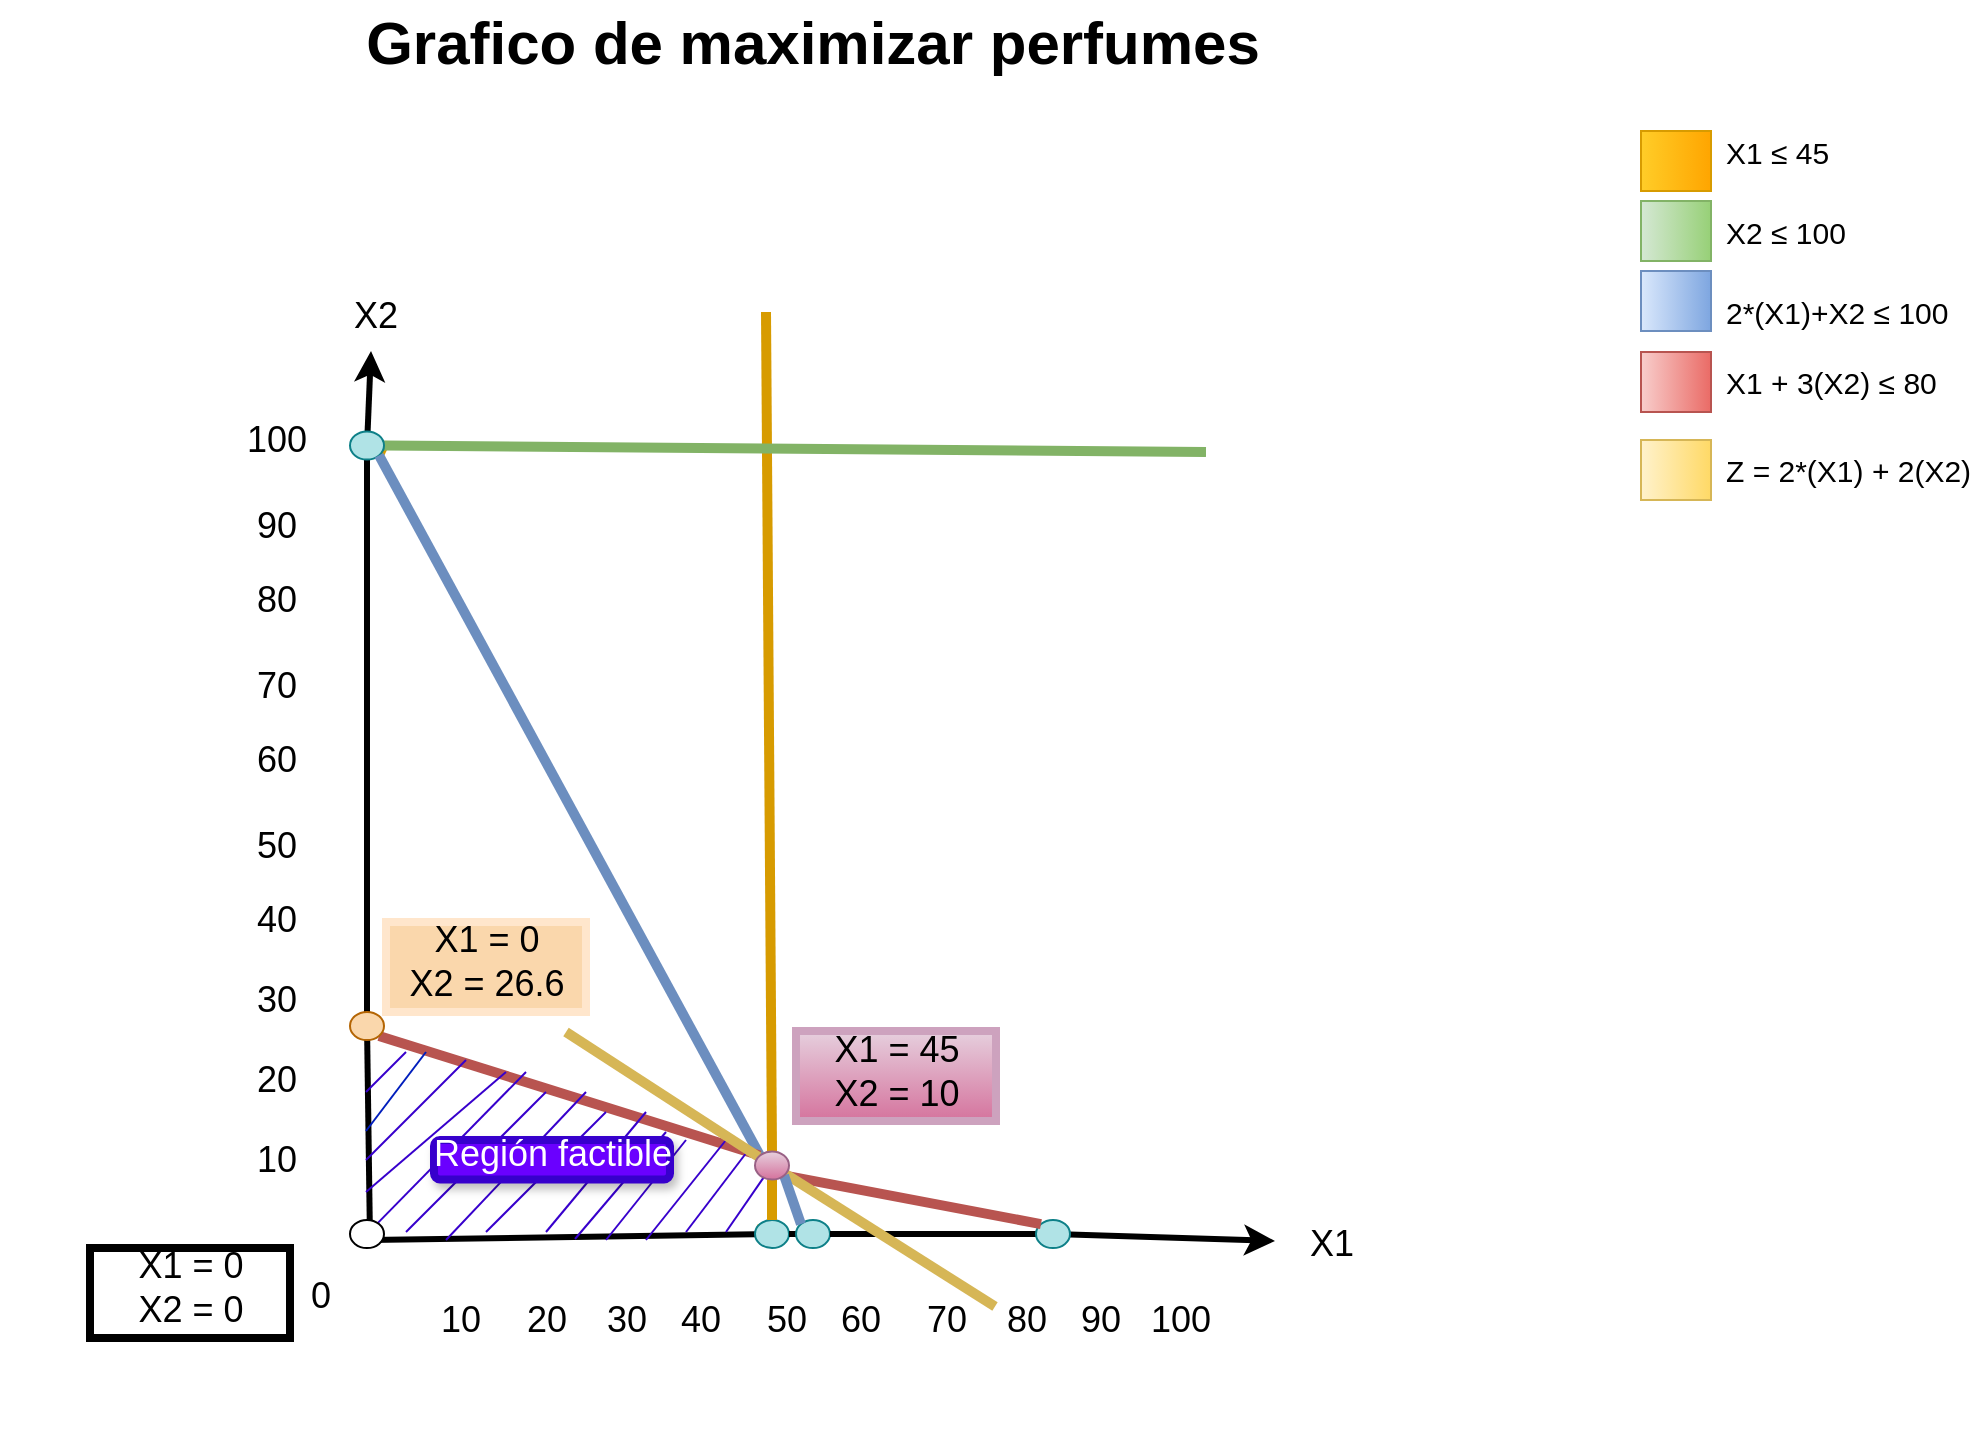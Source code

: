<mxfile version="21.1.1" type="github">
  <diagram id="07fea595-8f29-1299-0266-81d95cde20df" name="Page-1">
    <mxGraphModel dx="-904" dy="-73" grid="1" gridSize="10" guides="1" tooltips="1" connect="1" arrows="1" fold="1" page="1" pageScale="1" pageWidth="1169" pageHeight="827" background="none" math="0" shadow="0">
      <root>
        <mxCell id="0" />
        <mxCell id="1" parent="0" />
        <mxCell id="727" value="" style="edgeStyle=none;html=1;fontColor=#000000;strokeWidth=3;strokeColor=#000000;startArrow=none;" parent="1" source="Sir0Li-0Dpy--8XOf5-H-782" edge="1">
          <mxGeometry width="100" height="100" relative="1" as="geometry">
            <mxPoint x="2622" y="1474" as="sourcePoint" />
            <mxPoint x="2622.5" y="1029.5" as="targetPoint" />
          </mxGeometry>
        </mxCell>
        <mxCell id="734" value="" style="edgeStyle=none;html=1;fontColor=#000000;strokeWidth=3;strokeColor=#000000;startArrow=none;" parent="1" source="Sir0Li-0Dpy--8XOf5-H-796" edge="1">
          <mxGeometry width="100" height="100" relative="1" as="geometry">
            <mxPoint x="2622" y="1474" as="sourcePoint" />
            <mxPoint x="3074.5" y="1474.5" as="targetPoint" />
          </mxGeometry>
        </mxCell>
        <mxCell id="735" value="X1" style="text;spacingTop=-5;html=1;fontSize=18;fontStyle=0;points=[];strokeColor=none;" parent="1" vertex="1">
          <mxGeometry x="3090" y="1464" width="40" height="20" as="geometry" />
        </mxCell>
        <mxCell id="739" value="" style="whiteSpace=wrap;fillColor=#dae8fc;gradientColor=#7ea6e0;gradientDirection=east;strokeColor=#6c8ebf;html=1;" parent="1" vertex="1">
          <mxGeometry x="3257.5" y="989.5" width="35.0" height="30.0" as="geometry" />
        </mxCell>
        <mxCell id="740" value="" style="whiteSpace=wrap;fillColor=#d5e8d4;gradientColor=#97d077;gradientDirection=east;strokeColor=#82b366;html=1;" parent="1" vertex="1">
          <mxGeometry x="3257.5" y="954.5" width="35.0" height="30.0" as="geometry" />
        </mxCell>
        <mxCell id="742" value="X1 ≤ 45" style="text;spacingTop=-5;html=1;points=[];fontSize=15;" parent="1" vertex="1">
          <mxGeometry x="3297.5" y="919.5" width="80" height="20" as="geometry" />
        </mxCell>
        <mxCell id="743" value="X2 ≤ 100" style="text;spacingTop=-5;html=1;points=[];fontSize=15;" parent="1" vertex="1">
          <mxGeometry x="3297.5" y="959.5" width="80" height="20" as="geometry" />
        </mxCell>
        <mxCell id="744" value="2*(X1)+X2 ≤ 100" style="text;spacingTop=-5;html=1;points=[];fontSize=15;" parent="1" vertex="1">
          <mxGeometry x="3297.5" y="999.5" width="80" height="20" as="geometry" />
        </mxCell>
        <mxCell id="745" value="X2" style="text;spacingTop=-5;html=1;fontSize=18;fontStyle=0;points=[]" parent="1" vertex="1">
          <mxGeometry x="2612" y="999.5" width="80" height="20" as="geometry" />
        </mxCell>
        <mxCell id="746" value="0" style="text;spacingTop=-5;align=center;verticalAlign=middle;fontStyle=0;html=1;fontSize=18;points=[]" parent="1" vertex="1">
          <mxGeometry x="2582" y="1439.5" width="30" height="130.0" as="geometry" />
        </mxCell>
        <mxCell id="747" value="10" style="text;spacingTop=-5;align=center;verticalAlign=middle;fontStyle=0;html=1;fontSize=18;points=[]" parent="1" vertex="1">
          <mxGeometry x="2560" y="1409.5" width="30" height="54.5" as="geometry" />
        </mxCell>
        <mxCell id="749" value="Grafico de maximizar perfumes" style="text;spacingTop=-5;align=center;verticalAlign=middle;fontSize=30;fontStyle=1;html=1;points=[]" parent="1" vertex="1">
          <mxGeometry x="2437.5" y="854.5" width="810" height="45" as="geometry" />
        </mxCell>
        <mxCell id="Sir0Li-0Dpy--8XOf5-H-752" value="20" style="text;spacingTop=-5;align=center;verticalAlign=middle;fontStyle=0;html=1;fontSize=18;points=[]" parent="1" vertex="1">
          <mxGeometry x="2560" y="1369.5" width="30" height="54.5" as="geometry" />
        </mxCell>
        <mxCell id="Sir0Li-0Dpy--8XOf5-H-753" value="30" style="text;spacingTop=-5;align=center;verticalAlign=middle;fontStyle=0;html=1;fontSize=18;points=[]" parent="1" vertex="1">
          <mxGeometry x="2560" y="1329.5" width="30" height="54.5" as="geometry" />
        </mxCell>
        <mxCell id="Sir0Li-0Dpy--8XOf5-H-754" value="40" style="text;spacingTop=-5;align=center;verticalAlign=middle;fontStyle=0;html=1;fontSize=18;points=[]" parent="1" vertex="1">
          <mxGeometry x="2560" y="1289.5" width="30" height="54.5" as="geometry" />
        </mxCell>
        <mxCell id="Sir0Li-0Dpy--8XOf5-H-755" value="50" style="text;spacingTop=-5;align=center;verticalAlign=middle;fontStyle=0;html=1;fontSize=18;points=[]" parent="1" vertex="1">
          <mxGeometry x="2560" y="1251.75" width="30" height="54.5" as="geometry" />
        </mxCell>
        <mxCell id="Sir0Li-0Dpy--8XOf5-H-756" value="60" style="text;spacingTop=-5;align=center;verticalAlign=middle;fontStyle=0;html=1;fontSize=18;points=[]" parent="1" vertex="1">
          <mxGeometry x="2560" y="1209.5" width="30" height="54.5" as="geometry" />
        </mxCell>
        <mxCell id="Sir0Li-0Dpy--8XOf5-H-757" value="70" style="text;spacingTop=-5;align=center;verticalAlign=middle;fontStyle=0;html=1;fontSize=18;points=[]" parent="1" vertex="1">
          <mxGeometry x="2560" y="1171.75" width="30" height="54.5" as="geometry" />
        </mxCell>
        <mxCell id="Sir0Li-0Dpy--8XOf5-H-758" value="80" style="text;spacingTop=-5;align=center;verticalAlign=middle;fontStyle=0;html=1;fontSize=18;points=[]" parent="1" vertex="1">
          <mxGeometry x="2560" y="1129.5" width="30" height="54.5" as="geometry" />
        </mxCell>
        <mxCell id="Sir0Li-0Dpy--8XOf5-H-759" value="90" style="text;spacingTop=-5;align=center;verticalAlign=middle;fontStyle=0;html=1;fontSize=18;points=[]" parent="1" vertex="1">
          <mxGeometry x="2560" y="1092.5" width="30" height="54.5" as="geometry" />
        </mxCell>
        <mxCell id="Sir0Li-0Dpy--8XOf5-H-760" value="100" style="text;spacingTop=-5;align=center;verticalAlign=middle;fontStyle=0;html=1;fontSize=18;points=[]" parent="1" vertex="1">
          <mxGeometry x="2560" y="1049.5" width="30" height="54.5" as="geometry" />
        </mxCell>
        <mxCell id="Sir0Li-0Dpy--8XOf5-H-762" value="10" style="text;spacingTop=-5;align=center;verticalAlign=middle;fontStyle=0;html=1;fontSize=18;points=[]" parent="1" vertex="1">
          <mxGeometry x="2652" y="1489.5" width="30" height="54.5" as="geometry" />
        </mxCell>
        <mxCell id="Sir0Li-0Dpy--8XOf5-H-763" value="20" style="text;spacingTop=-5;align=center;verticalAlign=middle;fontStyle=0;html=1;fontSize=18;points=[]" parent="1" vertex="1">
          <mxGeometry x="2694.5" y="1489.5" width="30" height="54.5" as="geometry" />
        </mxCell>
        <mxCell id="Sir0Li-0Dpy--8XOf5-H-764" value="30" style="text;spacingTop=-5;align=center;verticalAlign=middle;fontStyle=0;html=1;fontSize=18;points=[]" parent="1" vertex="1">
          <mxGeometry x="2734.5" y="1489.5" width="30" height="54.5" as="geometry" />
        </mxCell>
        <mxCell id="Sir0Li-0Dpy--8XOf5-H-765" value="50" style="text;spacingTop=-5;align=center;verticalAlign=middle;fontStyle=0;html=1;fontSize=18;points=[]" parent="1" vertex="1">
          <mxGeometry x="2814.5" y="1489.5" width="30" height="54.5" as="geometry" />
        </mxCell>
        <mxCell id="Sir0Li-0Dpy--8XOf5-H-766" value="40" style="text;spacingTop=-5;align=center;verticalAlign=middle;fontStyle=0;html=1;fontSize=18;points=[]" parent="1" vertex="1">
          <mxGeometry x="2772" y="1489.5" width="30" height="54.5" as="geometry" />
        </mxCell>
        <mxCell id="Sir0Li-0Dpy--8XOf5-H-767" value="60" style="text;spacingTop=-5;align=center;verticalAlign=middle;fontStyle=0;html=1;fontSize=18;points=[]" parent="1" vertex="1">
          <mxGeometry x="2852" y="1489.5" width="30" height="54.5" as="geometry" />
        </mxCell>
        <mxCell id="Sir0Li-0Dpy--8XOf5-H-768" value="70" style="text;spacingTop=-5;align=center;verticalAlign=middle;fontStyle=0;html=1;fontSize=18;points=[]" parent="1" vertex="1">
          <mxGeometry x="2894.5" y="1489.5" width="30" height="54.5" as="geometry" />
        </mxCell>
        <mxCell id="Sir0Li-0Dpy--8XOf5-H-769" value="80" style="text;spacingTop=-5;align=center;verticalAlign=middle;fontStyle=0;html=1;fontSize=18;points=[]" parent="1" vertex="1">
          <mxGeometry x="2934.5" y="1489.5" width="30" height="54.5" as="geometry" />
        </mxCell>
        <mxCell id="Sir0Li-0Dpy--8XOf5-H-770" value="90" style="text;spacingTop=-5;align=center;verticalAlign=middle;fontStyle=0;html=1;fontSize=18;points=[]" parent="1" vertex="1">
          <mxGeometry x="2972" y="1489.5" width="30" height="54.5" as="geometry" />
        </mxCell>
        <mxCell id="Sir0Li-0Dpy--8XOf5-H-771" value="100" style="text;spacingTop=-5;align=center;verticalAlign=middle;fontStyle=0;html=1;fontSize=18;points=[]" parent="1" vertex="1">
          <mxGeometry x="3012" y="1489.5" width="30" height="54.5" as="geometry" />
        </mxCell>
        <mxCell id="Sir0Li-0Dpy--8XOf5-H-772" value="" style="endArrow=none;html=1;strokeWidth=5;rounded=0;fillColor=#ffcd28;gradientColor=#ffa500;strokeColor=#d79b00;startArrow=none;exitX=0.5;exitY=0;exitDx=0;exitDy=0;" parent="1" source="Sir0Li-0Dpy--8XOf5-H-800" edge="1">
          <mxGeometry width="50" height="50" relative="1" as="geometry">
            <mxPoint x="2823" y="1460" as="sourcePoint" />
            <mxPoint x="2820" y="1010" as="targetPoint" />
          </mxGeometry>
        </mxCell>
        <mxCell id="Sir0Li-0Dpy--8XOf5-H-775" value="" style="edgeStyle=none;html=1;fontColor=#000000;strokeWidth=3;strokeColor=#000000;endArrow=none;" parent="1" target="Sir0Li-0Dpy--8XOf5-H-774" edge="1">
          <mxGeometry width="100" height="100" relative="1" as="geometry">
            <mxPoint x="2622" y="1474" as="sourcePoint" />
            <mxPoint x="3074.5" y="1474.5" as="targetPoint" />
          </mxGeometry>
        </mxCell>
        <mxCell id="Sir0Li-0Dpy--8XOf5-H-776" value="" style="endArrow=none;html=1;strokeWidth=5;rounded=0;fillColor=#ffcd28;gradientColor=#ffa500;strokeColor=#d79b00;" parent="1" target="Sir0Li-0Dpy--8XOf5-H-774" edge="1">
          <mxGeometry width="50" height="50" relative="1" as="geometry">
            <mxPoint x="2820" y="1470" as="sourcePoint" />
            <mxPoint x="2820" y="1010" as="targetPoint" />
          </mxGeometry>
        </mxCell>
        <mxCell id="Sir0Li-0Dpy--8XOf5-H-774" value="" style="ellipse;whiteSpace=wrap;html=1;fillColor=#b0e3e6;strokeColor=#0e8088;" parent="1" vertex="1">
          <mxGeometry x="2814.5" y="1464" width="17" height="14" as="geometry" />
        </mxCell>
        <mxCell id="Sir0Li-0Dpy--8XOf5-H-777" value="" style="whiteSpace=wrap;fillColor=#ffcd28;gradientColor=#ffa500;gradientDirection=east;strokeColor=#d79b00;html=1;" parent="1" vertex="1">
          <mxGeometry x="3257.5" y="919.5" width="35.0" height="30.0" as="geometry" />
        </mxCell>
        <mxCell id="Sir0Li-0Dpy--8XOf5-H-779" value="" style="whiteSpace=wrap;fillColor=#f8cecc;gradientColor=#ea6b66;gradientDirection=east;strokeColor=#b85450;html=1;" parent="1" vertex="1">
          <mxGeometry x="3257.5" y="1030" width="35.0" height="30.0" as="geometry" />
        </mxCell>
        <mxCell id="Sir0Li-0Dpy--8XOf5-H-780" value="X1 + 3(X2) ≤ 80" style="text;spacingTop=-5;html=1;points=[];fontSize=15;" parent="1" vertex="1">
          <mxGeometry x="3297.5" y="1035" width="80" height="20" as="geometry" />
        </mxCell>
        <mxCell id="Sir0Li-0Dpy--8XOf5-H-781" value="" style="endArrow=none;html=1;strokeWidth=5;rounded=0;fillColor=#ffcd28;gradientColor=#ffa500;strokeColor=#d79b00;startArrow=none;" parent="1" source="Sir0Li-0Dpy--8XOf5-H-782" edge="1">
          <mxGeometry width="50" height="50" relative="1" as="geometry">
            <mxPoint x="3040" y="1080" as="sourcePoint" />
            <mxPoint x="2630" y="1080" as="targetPoint" />
          </mxGeometry>
        </mxCell>
        <mxCell id="Sir0Li-0Dpy--8XOf5-H-783" value="" style="endArrow=none;html=1;strokeWidth=5;rounded=0;fillColor=#d5e8d4;gradientColor=#97d077;strokeColor=#82b366;startArrow=none;" parent="1" target="Sir0Li-0Dpy--8XOf5-H-782" edge="1">
          <mxGeometry width="50" height="50" relative="1" as="geometry">
            <mxPoint x="3040" y="1080" as="sourcePoint" />
            <mxPoint x="2630" y="1080" as="targetPoint" />
          </mxGeometry>
        </mxCell>
        <mxCell id="Sir0Li-0Dpy--8XOf5-H-784" value="" style="edgeStyle=none;html=1;fontColor=#000000;strokeWidth=3;strokeColor=#000000;endArrow=none;startArrow=none;" parent="1" source="Sir0Li-0Dpy--8XOf5-H-794" target="Sir0Li-0Dpy--8XOf5-H-782" edge="1">
          <mxGeometry width="100" height="100" relative="1" as="geometry">
            <mxPoint x="2622" y="1474" as="sourcePoint" />
            <mxPoint x="2622.5" y="1029.5" as="targetPoint" />
          </mxGeometry>
        </mxCell>
        <mxCell id="Sir0Li-0Dpy--8XOf5-H-782" value="" style="ellipse;whiteSpace=wrap;html=1;fillColor=#b0e3e6;strokeColor=#0e8088;" parent="1" vertex="1">
          <mxGeometry x="2612" y="1069.75" width="17" height="14" as="geometry" />
        </mxCell>
        <mxCell id="Sir0Li-0Dpy--8XOf5-H-785" value="" style="endArrow=none;html=1;strokeWidth=5;rounded=0;fillColor=#dae8fc;gradientColor=#7ea6e0;strokeColor=#6c8ebf;startArrow=none;entryX=1;entryY=1;entryDx=0;entryDy=0;exitX=0;exitY=0;exitDx=0;exitDy=0;" parent="1" source="Sir0Li-0Dpy--8XOf5-H-800" target="Sir0Li-0Dpy--8XOf5-H-782" edge="1">
          <mxGeometry width="50" height="50" relative="1" as="geometry">
            <mxPoint x="2840" y="1470" as="sourcePoint" />
            <mxPoint x="2639" y="1087" as="targetPoint" />
          </mxGeometry>
        </mxCell>
        <mxCell id="Sir0Li-0Dpy--8XOf5-H-787" value="" style="edgeStyle=none;html=1;fontColor=#000000;strokeWidth=3;strokeColor=#000000;startArrow=none;endArrow=none;" parent="1" source="Sir0Li-0Dpy--8XOf5-H-774" target="Sir0Li-0Dpy--8XOf5-H-786" edge="1">
          <mxGeometry width="100" height="100" relative="1" as="geometry">
            <mxPoint x="2831" y="1471" as="sourcePoint" />
            <mxPoint x="3074.5" y="1474.5" as="targetPoint" />
          </mxGeometry>
        </mxCell>
        <mxCell id="Sir0Li-0Dpy--8XOf5-H-786" value="" style="ellipse;whiteSpace=wrap;html=1;fillColor=#b0e3e6;strokeColor=#0e8088;" parent="1" vertex="1">
          <mxGeometry x="2835" y="1464" width="17" height="14" as="geometry" />
        </mxCell>
        <mxCell id="Sir0Li-0Dpy--8XOf5-H-788" value="" style="endArrow=none;html=1;strokeWidth=5;rounded=0;fillColor=#f8cecc;gradientColor=#ea6b66;strokeColor=#b85450;startArrow=none;entryX=1;entryY=1;entryDx=0;entryDy=0;exitX=0;exitY=0;exitDx=0;exitDy=0;" parent="1" source="Sir0Li-0Dpy--8XOf5-H-800" target="Sir0Li-0Dpy--8XOf5-H-794" edge="1">
          <mxGeometry width="50" height="50" relative="1" as="geometry">
            <mxPoint x="2960" y="1460" as="sourcePoint" />
            <mxPoint x="2650" y="1400" as="targetPoint" />
          </mxGeometry>
        </mxCell>
        <mxCell id="Sir0Li-0Dpy--8XOf5-H-795" value="" style="edgeStyle=none;html=1;fontColor=#000000;strokeWidth=3;strokeColor=#000000;endArrow=none;" parent="1" target="Sir0Li-0Dpy--8XOf5-H-794" edge="1">
          <mxGeometry width="100" height="100" relative="1" as="geometry">
            <mxPoint x="2622" y="1474" as="sourcePoint" />
            <mxPoint x="2621" y="1084" as="targetPoint" />
          </mxGeometry>
        </mxCell>
        <mxCell id="Sir0Li-0Dpy--8XOf5-H-794" value="" style="ellipse;whiteSpace=wrap;html=1;fillColor=#fad7ac;strokeColor=#b46504;" parent="1" vertex="1">
          <mxGeometry x="2612" y="1360" width="17" height="14" as="geometry" />
        </mxCell>
        <mxCell id="Sir0Li-0Dpy--8XOf5-H-797" value="" style="edgeStyle=none;html=1;fontColor=#000000;strokeWidth=3;strokeColor=#000000;startArrow=none;endArrow=none;" parent="1" source="Sir0Li-0Dpy--8XOf5-H-786" target="Sir0Li-0Dpy--8XOf5-H-796" edge="1">
          <mxGeometry width="100" height="100" relative="1" as="geometry">
            <mxPoint x="2852" y="1471" as="sourcePoint" />
            <mxPoint x="3074.5" y="1474.5" as="targetPoint" />
          </mxGeometry>
        </mxCell>
        <mxCell id="Sir0Li-0Dpy--8XOf5-H-796" value="" style="ellipse;whiteSpace=wrap;html=1;fillColor=#b0e3e6;strokeColor=#0e8088;" parent="1" vertex="1">
          <mxGeometry x="2955" y="1464" width="17" height="14" as="geometry" />
        </mxCell>
        <mxCell id="Sir0Li-0Dpy--8XOf5-H-801" value="" style="endArrow=none;html=1;strokeWidth=5;rounded=0;fillColor=#f8cecc;gradientColor=#ea6b66;strokeColor=#b85450;startArrow=none;entryX=1;entryY=1;entryDx=0;entryDy=0;exitX=0;exitY=0;exitDx=0;exitDy=0;" parent="1" source="Sir0Li-0Dpy--8XOf5-H-796" target="Sir0Li-0Dpy--8XOf5-H-800" edge="1">
          <mxGeometry width="50" height="50" relative="1" as="geometry">
            <mxPoint x="2957" y="1466" as="sourcePoint" />
            <mxPoint x="2627" y="1372" as="targetPoint" />
          </mxGeometry>
        </mxCell>
        <mxCell id="Sir0Li-0Dpy--8XOf5-H-806" value="" style="endArrow=none;html=1;rounded=0;fillColor=#6a00ff;strokeColor=#3700CC;" parent="1" edge="1">
          <mxGeometry width="50" height="50" relative="1" as="geometry">
            <mxPoint x="2620" y="1434" as="sourcePoint" />
            <mxPoint x="2670" y="1384" as="targetPoint" />
          </mxGeometry>
        </mxCell>
        <mxCell id="Sir0Li-0Dpy--8XOf5-H-807" value="" style="endArrow=none;html=1;rounded=0;fillColor=#6a00ff;strokeColor=#3700CC;" parent="1" edge="1">
          <mxGeometry width="50" height="50" relative="1" as="geometry">
            <mxPoint x="2620" y="1450" as="sourcePoint" />
            <mxPoint x="2690" y="1390" as="targetPoint" />
          </mxGeometry>
        </mxCell>
        <mxCell id="Sir0Li-0Dpy--8XOf5-H-808" value="" style="endArrow=none;html=1;rounded=0;fillColor=#6a00ff;strokeColor=#3700CC;startArrow=none;" parent="1" source="Sir0Li-0Dpy--8XOf5-H-834" edge="1">
          <mxGeometry width="50" height="50" relative="1" as="geometry">
            <mxPoint x="2620" y="1470" as="sourcePoint" />
            <mxPoint x="2700" y="1390" as="targetPoint" />
          </mxGeometry>
        </mxCell>
        <mxCell id="Sir0Li-0Dpy--8XOf5-H-809" value="" style="endArrow=none;html=1;rounded=0;fillColor=#6a00ff;strokeColor=#3700CC;" parent="1" edge="1">
          <mxGeometry width="50" height="50" relative="1" as="geometry">
            <mxPoint x="2640" y="1470" as="sourcePoint" />
            <mxPoint x="2710" y="1400" as="targetPoint" />
          </mxGeometry>
        </mxCell>
        <mxCell id="Sir0Li-0Dpy--8XOf5-H-810" value="" style="endArrow=none;html=1;rounded=0;fillColor=#6a00ff;strokeColor=#3700CC;" parent="1" edge="1">
          <mxGeometry width="50" height="50" relative="1" as="geometry">
            <mxPoint x="2660" y="1474" as="sourcePoint" />
            <mxPoint x="2730" y="1400" as="targetPoint" />
          </mxGeometry>
        </mxCell>
        <mxCell id="Sir0Li-0Dpy--8XOf5-H-811" value="" style="endArrow=none;html=1;rounded=0;fillColor=#6a00ff;strokeColor=#3700CC;" parent="1" edge="1">
          <mxGeometry width="50" height="50" relative="1" as="geometry">
            <mxPoint x="2680" y="1470" as="sourcePoint" />
            <mxPoint x="2740" y="1410" as="targetPoint" />
          </mxGeometry>
        </mxCell>
        <mxCell id="Sir0Li-0Dpy--8XOf5-H-812" value="" style="endArrow=none;html=1;rounded=0;fillColor=#6a00ff;strokeColor=#3700CC;" parent="1" edge="1">
          <mxGeometry width="50" height="50" relative="1" as="geometry">
            <mxPoint x="2710" y="1470" as="sourcePoint" />
            <mxPoint x="2760" y="1410" as="targetPoint" />
          </mxGeometry>
        </mxCell>
        <mxCell id="Sir0Li-0Dpy--8XOf5-H-813" value="" style="endArrow=none;html=1;rounded=0;fillColor=#6a00ff;strokeColor=#3700CC;" parent="1" edge="1">
          <mxGeometry width="50" height="50" relative="1" as="geometry">
            <mxPoint x="2724.5" y="1473.5" as="sourcePoint" />
            <mxPoint x="2770" y="1420" as="targetPoint" />
          </mxGeometry>
        </mxCell>
        <mxCell id="Sir0Li-0Dpy--8XOf5-H-814" value="" style="endArrow=none;html=1;rounded=0;fillColor=#6a00ff;strokeColor=#3700CC;" parent="1" edge="1">
          <mxGeometry width="50" height="50" relative="1" as="geometry">
            <mxPoint x="2740" y="1474" as="sourcePoint" />
            <mxPoint x="2780" y="1424" as="targetPoint" />
          </mxGeometry>
        </mxCell>
        <mxCell id="Sir0Li-0Dpy--8XOf5-H-819" value="" style="endArrow=none;html=1;rounded=0;fillColor=#6a00ff;strokeColor=#3700CC;" parent="1" edge="1">
          <mxGeometry width="50" height="50" relative="1" as="geometry">
            <mxPoint x="2760" y="1474" as="sourcePoint" />
            <mxPoint x="2800" y="1424" as="targetPoint" />
          </mxGeometry>
        </mxCell>
        <mxCell id="Sir0Li-0Dpy--8XOf5-H-820" value="" style="endArrow=none;html=1;rounded=0;fillColor=#6a00ff;strokeColor=#3700CC;" parent="1" edge="1">
          <mxGeometry width="50" height="50" relative="1" as="geometry">
            <mxPoint x="2780" y="1470" as="sourcePoint" />
            <mxPoint x="2812" y="1428" as="targetPoint" />
          </mxGeometry>
        </mxCell>
        <mxCell id="Sir0Li-0Dpy--8XOf5-H-821" value="" style="endArrow=none;html=1;rounded=0;fillColor=#6a00ff;strokeColor=#3700CC;" parent="1" edge="1" source="Sir0Li-0Dpy--8XOf5-H-800">
          <mxGeometry width="50" height="50" relative="1" as="geometry">
            <mxPoint x="2800" y="1470" as="sourcePoint" />
            <mxPoint x="2820" y="1438" as="targetPoint" />
          </mxGeometry>
        </mxCell>
        <mxCell id="Sir0Li-0Dpy--8XOf5-H-822" value="" style="endArrow=none;html=1;rounded=0;fillColor=#0050ef;strokeColor=#001DBC;" parent="1" edge="1">
          <mxGeometry width="50" height="50" relative="1" as="geometry">
            <mxPoint x="2620" y="1419.5" as="sourcePoint" />
            <mxPoint x="2650" y="1380" as="targetPoint" />
          </mxGeometry>
        </mxCell>
        <mxCell id="Sir0Li-0Dpy--8XOf5-H-823" value="" style="endArrow=none;html=1;rounded=0;fillColor=#6a00ff;strokeColor=#3700CC;" parent="1" edge="1">
          <mxGeometry width="50" height="50" relative="1" as="geometry">
            <mxPoint x="2620" y="1400" as="sourcePoint" />
            <mxPoint x="2640" y="1380" as="targetPoint" />
          </mxGeometry>
        </mxCell>
        <mxCell id="Sir0Li-0Dpy--8XOf5-H-829" value="Región factible" style="text;spacingTop=-5;align=center;verticalAlign=middle;fontStyle=0;html=1;fontSize=18;points=[];fillColor=#6a00ff;fontColor=#ffffff;strokeColor=#3700CC;strokeWidth=4;perimeterSpacing=0;rounded=1;glass=0;shadow=1;" parent="1" vertex="1">
          <mxGeometry x="2654" y="1424" width="118" height="19.75" as="geometry" />
        </mxCell>
        <mxCell id="Sir0Li-0Dpy--8XOf5-H-832" value="&lt;div&gt;X1 = 0&lt;/div&gt;&lt;div&gt;X2 = 26.6&lt;br&gt;&lt;/div&gt;" style="text;spacingTop=-5;align=center;verticalAlign=middle;fontStyle=0;html=1;fontSize=18;points=[];fillColor=#fad7ac;strokeColor=#FFE6CC;strokeWidth=4;" parent="1" vertex="1">
          <mxGeometry x="2630" y="1315" width="100" height="45" as="geometry" />
        </mxCell>
        <mxCell id="Sir0Li-0Dpy--8XOf5-H-833" value="&lt;div&gt;X1 = 45&lt;br&gt;&lt;/div&gt;&lt;div&gt;X2 = 10&lt;br&gt;&lt;/div&gt;" style="text;spacingTop=-5;align=center;verticalAlign=middle;fontStyle=0;html=1;fontSize=18;points=[];fillColor=#e6d0de;strokeColor=#CDA2BE;strokeWidth=4;gradientColor=#d5739d;" parent="1" vertex="1">
          <mxGeometry x="2835" y="1369.5" width="100" height="45" as="geometry" />
        </mxCell>
        <mxCell id="Sir0Li-0Dpy--8XOf5-H-835" value="" style="endArrow=none;html=1;rounded=0;fillColor=#6a00ff;strokeColor=#3700CC;" parent="1" target="Sir0Li-0Dpy--8XOf5-H-834" edge="1">
          <mxGeometry width="50" height="50" relative="1" as="geometry">
            <mxPoint x="2620" y="1470" as="sourcePoint" />
            <mxPoint x="2700" y="1390" as="targetPoint" />
          </mxGeometry>
        </mxCell>
        <mxCell id="Sir0Li-0Dpy--8XOf5-H-834" value="" style="ellipse;whiteSpace=wrap;html=1;" parent="1" vertex="1">
          <mxGeometry x="2612" y="1464" width="17" height="14" as="geometry" />
        </mxCell>
        <mxCell id="Sir0Li-0Dpy--8XOf5-H-837" value="&lt;div&gt;X1 = 0&lt;/div&gt;&lt;div&gt;X2 = 0&lt;br&gt;&lt;/div&gt;" style="text;spacingTop=-5;align=center;verticalAlign=middle;fontStyle=0;html=1;fontSize=18;points=[];strokeWidth=4;strokeColor=default;" parent="1" vertex="1">
          <mxGeometry x="2482" y="1478" width="100" height="45" as="geometry" />
        </mxCell>
        <mxCell id="qLip77eDw8mf1XwbbiTk-749" value="" style="whiteSpace=wrap;fillColor=#fff2cc;gradientDirection=east;strokeColor=#d6b656;html=1;gradientColor=#ffd966;" vertex="1" parent="1">
          <mxGeometry x="3257.5" y="1074" width="35.0" height="30.0" as="geometry" />
        </mxCell>
        <mxCell id="qLip77eDw8mf1XwbbiTk-750" value="Z = 2*(X1) + 2(X2) " style="text;spacingTop=-5;html=1;points=[];fontSize=15;" vertex="1" parent="1">
          <mxGeometry x="3297.5" y="1079" width="80" height="20" as="geometry" />
        </mxCell>
        <mxCell id="qLip77eDw8mf1XwbbiTk-751" value="" style="endArrow=none;html=1;strokeWidth=5;rounded=0;fillColor=#fff2cc;strokeColor=#d6b656;startArrow=none;gradientColor=#ffd966;" edge="1" parent="1" source="Sir0Li-0Dpy--8XOf5-H-800">
          <mxGeometry width="50" height="50" relative="1" as="geometry">
            <mxPoint x="2848" y="1476" as="sourcePoint" />
            <mxPoint x="2720" y="1370" as="targetPoint" />
          </mxGeometry>
        </mxCell>
        <mxCell id="qLip77eDw8mf1XwbbiTk-752" value="" style="endArrow=none;html=1;strokeWidth=5;rounded=0;fillColor=#fff2cc;strokeColor=#d6b656;startArrow=none;gradientColor=#ffd966;" edge="1" parent="1" source="Sir0Li-0Dpy--8XOf5-H-769" target="Sir0Li-0Dpy--8XOf5-H-800">
          <mxGeometry width="50" height="50" relative="1" as="geometry">
            <mxPoint x="2935" y="1507" as="sourcePoint" />
            <mxPoint x="2720" y="1370" as="targetPoint" />
          </mxGeometry>
        </mxCell>
        <mxCell id="qLip77eDw8mf1XwbbiTk-753" value="" style="endArrow=none;html=1;strokeWidth=5;rounded=0;fillColor=#dae8fc;gradientColor=#7ea6e0;strokeColor=#6c8ebf;startArrow=none;entryX=1;entryY=1;entryDx=0;entryDy=0;exitX=0;exitY=0;exitDx=0;exitDy=0;" edge="1" parent="1" source="Sir0Li-0Dpy--8XOf5-H-786" target="Sir0Li-0Dpy--8XOf5-H-800">
          <mxGeometry width="50" height="50" relative="1" as="geometry">
            <mxPoint x="2838" y="1466" as="sourcePoint" />
            <mxPoint x="2626" y="1082" as="targetPoint" />
          </mxGeometry>
        </mxCell>
        <mxCell id="qLip77eDw8mf1XwbbiTk-754" value="" style="endArrow=none;html=1;strokeWidth=5;rounded=0;fillColor=#ffcd28;gradientColor=#ffa500;strokeColor=#d79b00;startArrow=none;exitX=0.5;exitY=0;exitDx=0;exitDy=0;" edge="1" parent="1" source="Sir0Li-0Dpy--8XOf5-H-774" target="Sir0Li-0Dpy--8XOf5-H-800">
          <mxGeometry width="50" height="50" relative="1" as="geometry">
            <mxPoint x="2823" y="1464" as="sourcePoint" />
            <mxPoint x="2820" y="1010" as="targetPoint" />
          </mxGeometry>
        </mxCell>
        <mxCell id="qLip77eDw8mf1XwbbiTk-755" value="" style="endArrow=none;html=1;rounded=0;fillColor=#6a00ff;strokeColor=#3700CC;" edge="1" parent="1" target="Sir0Li-0Dpy--8XOf5-H-800">
          <mxGeometry width="50" height="50" relative="1" as="geometry">
            <mxPoint x="2800" y="1470" as="sourcePoint" />
            <mxPoint x="2820" y="1438" as="targetPoint" />
          </mxGeometry>
        </mxCell>
        <mxCell id="Sir0Li-0Dpy--8XOf5-H-800" value="" style="ellipse;whiteSpace=wrap;html=1;fillColor=#e6d0de;strokeColor=#996185;gradientColor=#d5739d;" parent="1" vertex="1">
          <mxGeometry x="2814.5" y="1429.75" width="17" height="14" as="geometry" />
        </mxCell>
      </root>
    </mxGraphModel>
  </diagram>
</mxfile>
